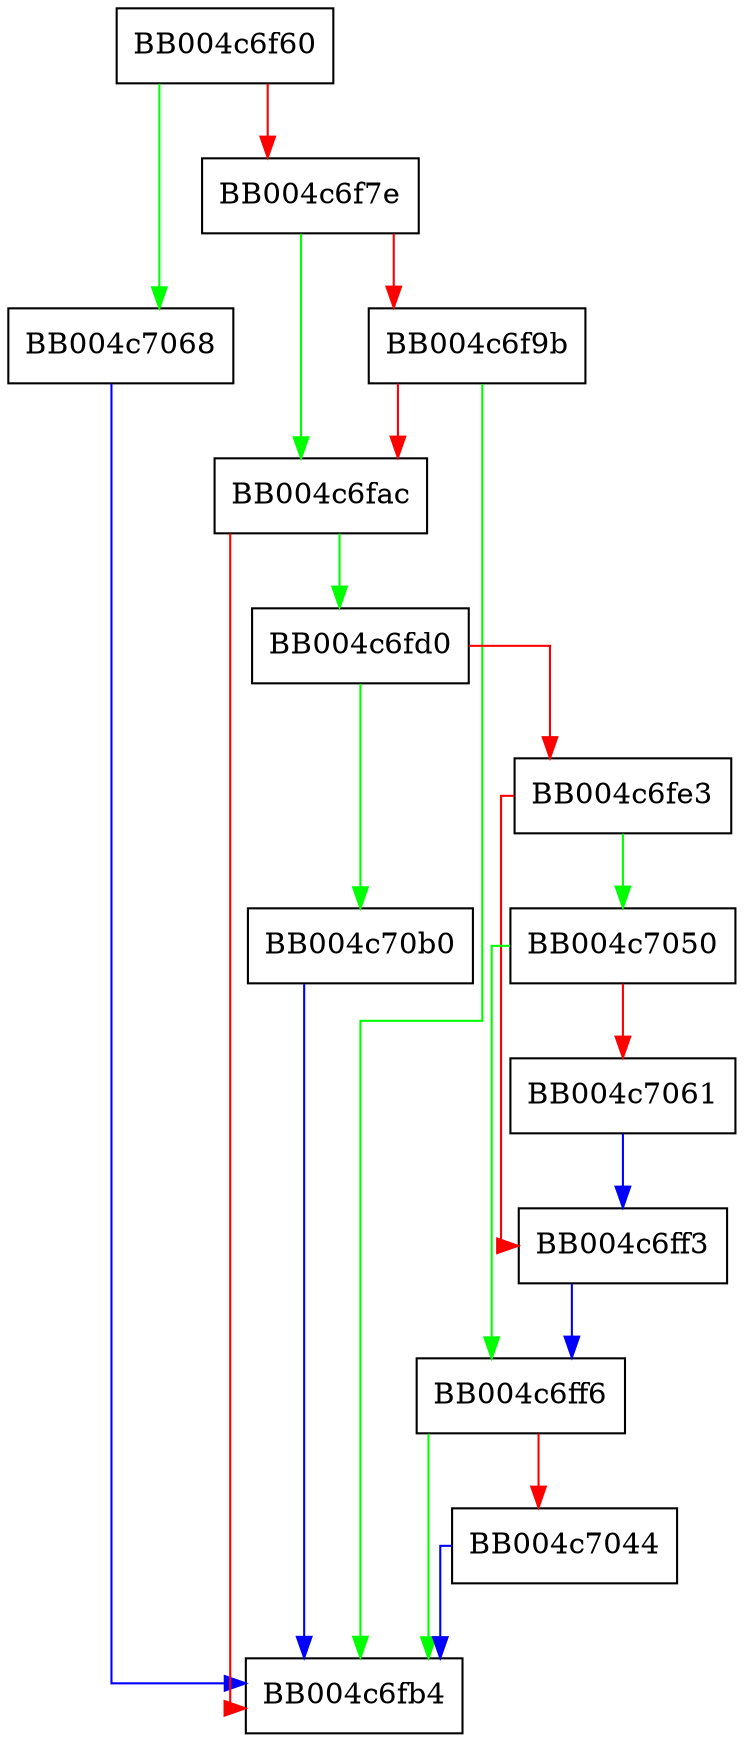 digraph dtls1_write_bytes {
  node [shape="box"];
  graph [splines=ortho];
  BB004c6f60 -> BB004c7068 [color="green"];
  BB004c6f60 -> BB004c6f7e [color="red"];
  BB004c6f7e -> BB004c6fac [color="green"];
  BB004c6f7e -> BB004c6f9b [color="red"];
  BB004c6f9b -> BB004c6fb4 [color="green"];
  BB004c6f9b -> BB004c6fac [color="red"];
  BB004c6fac -> BB004c6fd0 [color="green"];
  BB004c6fac -> BB004c6fb4 [color="red"];
  BB004c6fd0 -> BB004c70b0 [color="green"];
  BB004c6fd0 -> BB004c6fe3 [color="red"];
  BB004c6fe3 -> BB004c7050 [color="green"];
  BB004c6fe3 -> BB004c6ff3 [color="red"];
  BB004c6ff3 -> BB004c6ff6 [color="blue"];
  BB004c6ff6 -> BB004c6fb4 [color="green"];
  BB004c6ff6 -> BB004c7044 [color="red"];
  BB004c7044 -> BB004c6fb4 [color="blue"];
  BB004c7050 -> BB004c6ff6 [color="green"];
  BB004c7050 -> BB004c7061 [color="red"];
  BB004c7061 -> BB004c6ff3 [color="blue"];
  BB004c7068 -> BB004c6fb4 [color="blue"];
  BB004c70b0 -> BB004c6fb4 [color="blue"];
}